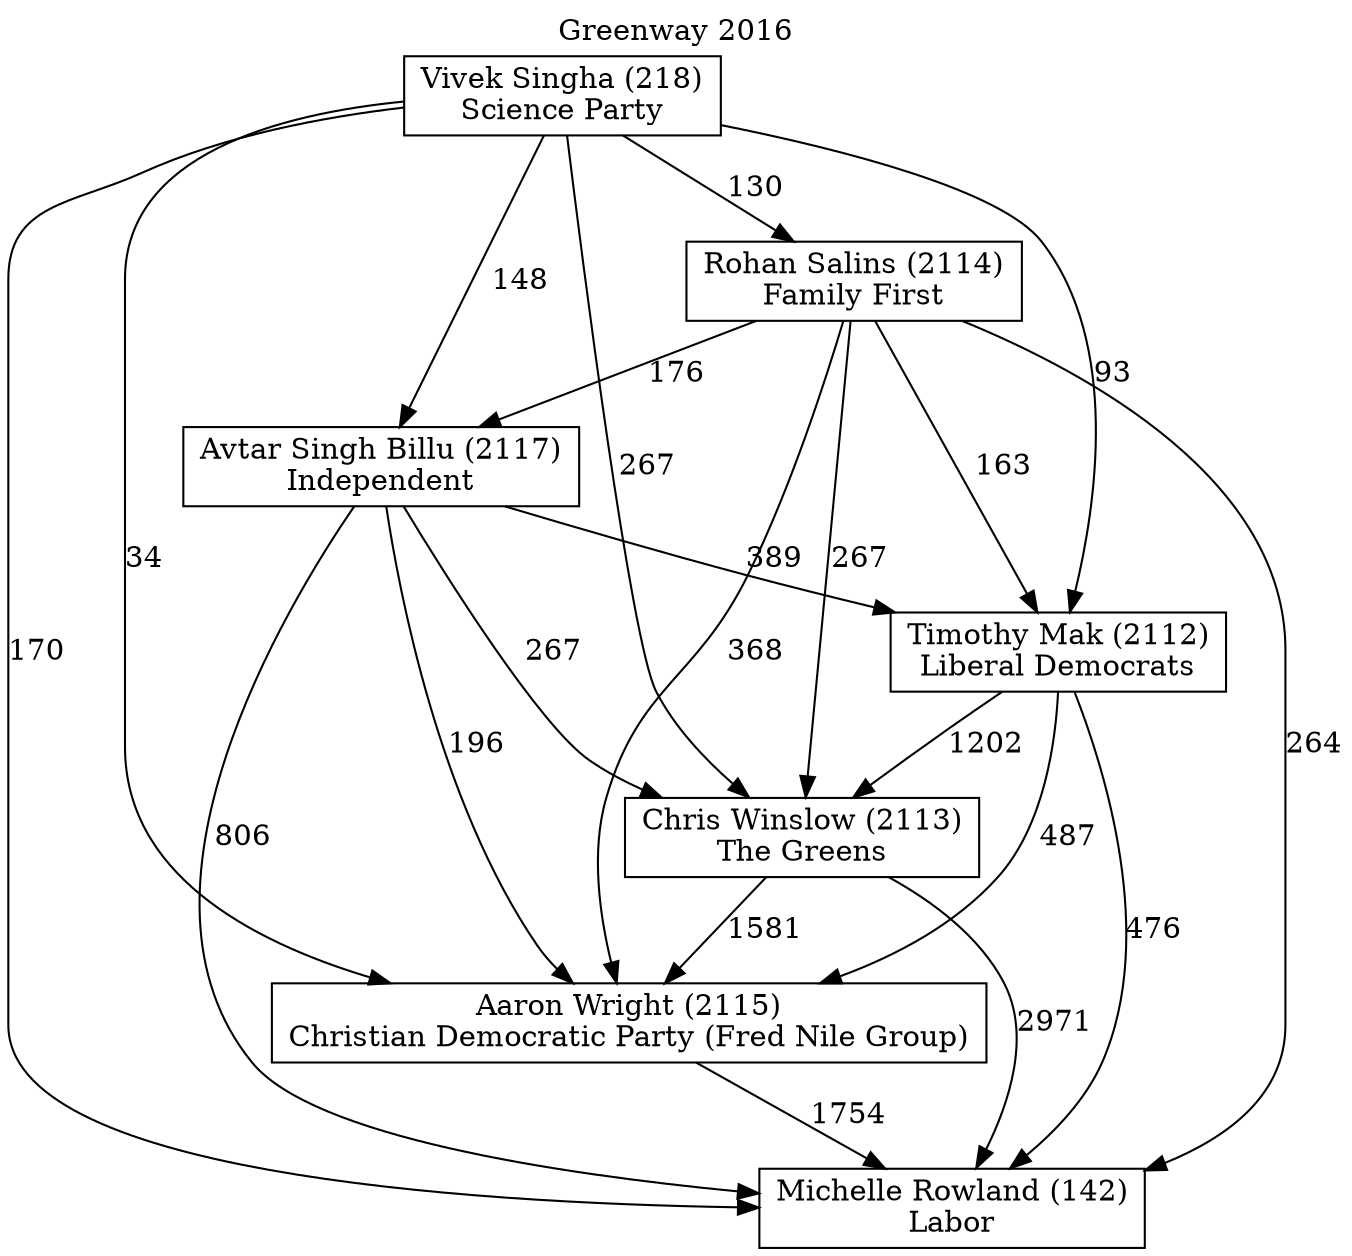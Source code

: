 // House preference flow
digraph "Michelle Rowland (142)_Greenway_2016" {
	graph [label="Greenway 2016" labelloc=t mclimit=10]
	node [shape=box]
	"Avtar Singh Billu (2117)" [label="Avtar Singh Billu (2117)
Independent"]
	"Vivek Singha (218)" [label="Vivek Singha (218)
Science Party"]
	"Michelle Rowland (142)" [label="Michelle Rowland (142)
Labor"]
	"Aaron Wright (2115)" [label="Aaron Wright (2115)
Christian Democratic Party (Fred Nile Group)"]
	"Chris Winslow (2113)" [label="Chris Winslow (2113)
The Greens"]
	"Timothy Mak (2112)" [label="Timothy Mak (2112)
Liberal Democrats"]
	"Rohan Salins (2114)" [label="Rohan Salins (2114)
Family First"]
	"Timothy Mak (2112)" -> "Aaron Wright (2115)" [label=487]
	"Avtar Singh Billu (2117)" -> "Aaron Wright (2115)" [label=196]
	"Vivek Singha (218)" -> "Michelle Rowland (142)" [label=170]
	"Vivek Singha (218)" -> "Aaron Wright (2115)" [label=34]
	"Rohan Salins (2114)" -> "Aaron Wright (2115)" [label=368]
	"Chris Winslow (2113)" -> "Michelle Rowland (142)" [label=2971]
	"Rohan Salins (2114)" -> "Timothy Mak (2112)" [label=163]
	"Timothy Mak (2112)" -> "Chris Winslow (2113)" [label=1202]
	"Vivek Singha (218)" -> "Chris Winslow (2113)" [label=267]
	"Rohan Salins (2114)" -> "Michelle Rowland (142)" [label=264]
	"Rohan Salins (2114)" -> "Chris Winslow (2113)" [label=267]
	"Vivek Singha (218)" -> "Avtar Singh Billu (2117)" [label=148]
	"Vivek Singha (218)" -> "Rohan Salins (2114)" [label=130]
	"Avtar Singh Billu (2117)" -> "Chris Winslow (2113)" [label=267]
	"Avtar Singh Billu (2117)" -> "Timothy Mak (2112)" [label=389]
	"Rohan Salins (2114)" -> "Avtar Singh Billu (2117)" [label=176]
	"Chris Winslow (2113)" -> "Aaron Wright (2115)" [label=1581]
	"Avtar Singh Billu (2117)" -> "Michelle Rowland (142)" [label=806]
	"Vivek Singha (218)" -> "Timothy Mak (2112)" [label=93]
	"Aaron Wright (2115)" -> "Michelle Rowland (142)" [label=1754]
	"Timothy Mak (2112)" -> "Michelle Rowland (142)" [label=476]
}
